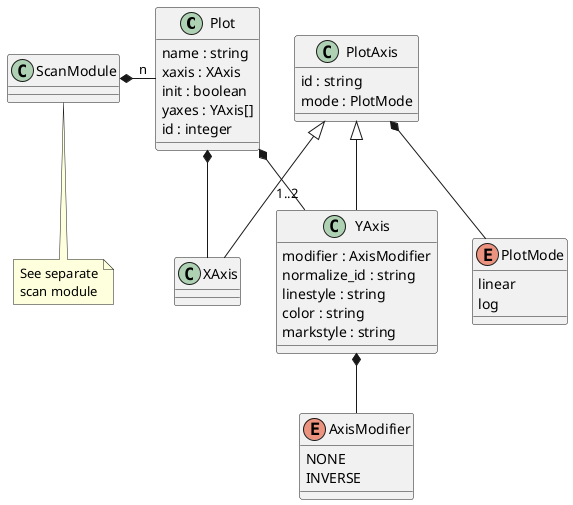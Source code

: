 @startuml
'https://plantuml.com/class-diagram

class Plot {
    name : string
    xaxis : XAxis
    init : boolean
    yaxes : YAxis[]
    id : integer
}
Plot *-- XAxis
Plot *-- "1..2" YAxis
ScanModule *- "n" Plot

note bottom of ScanModule: See separate\nscan module

class PlotAxis {
    id : string
    mode : PlotMode
}
PlotAxis <|-- XAxis
PlotAxis <|-- YAxis
PlotAxis *-- PlotMode

class XAxis {
}

class YAxis {
    modifier : AxisModifier
    normalize_id : string
    linestyle : string
    color : string
    markstyle : string
}
YAxis *-- AxisModifier

enum AxisModifier {
    NONE
    INVERSE
}

enum PlotMode {
    linear
    log
}

@enduml